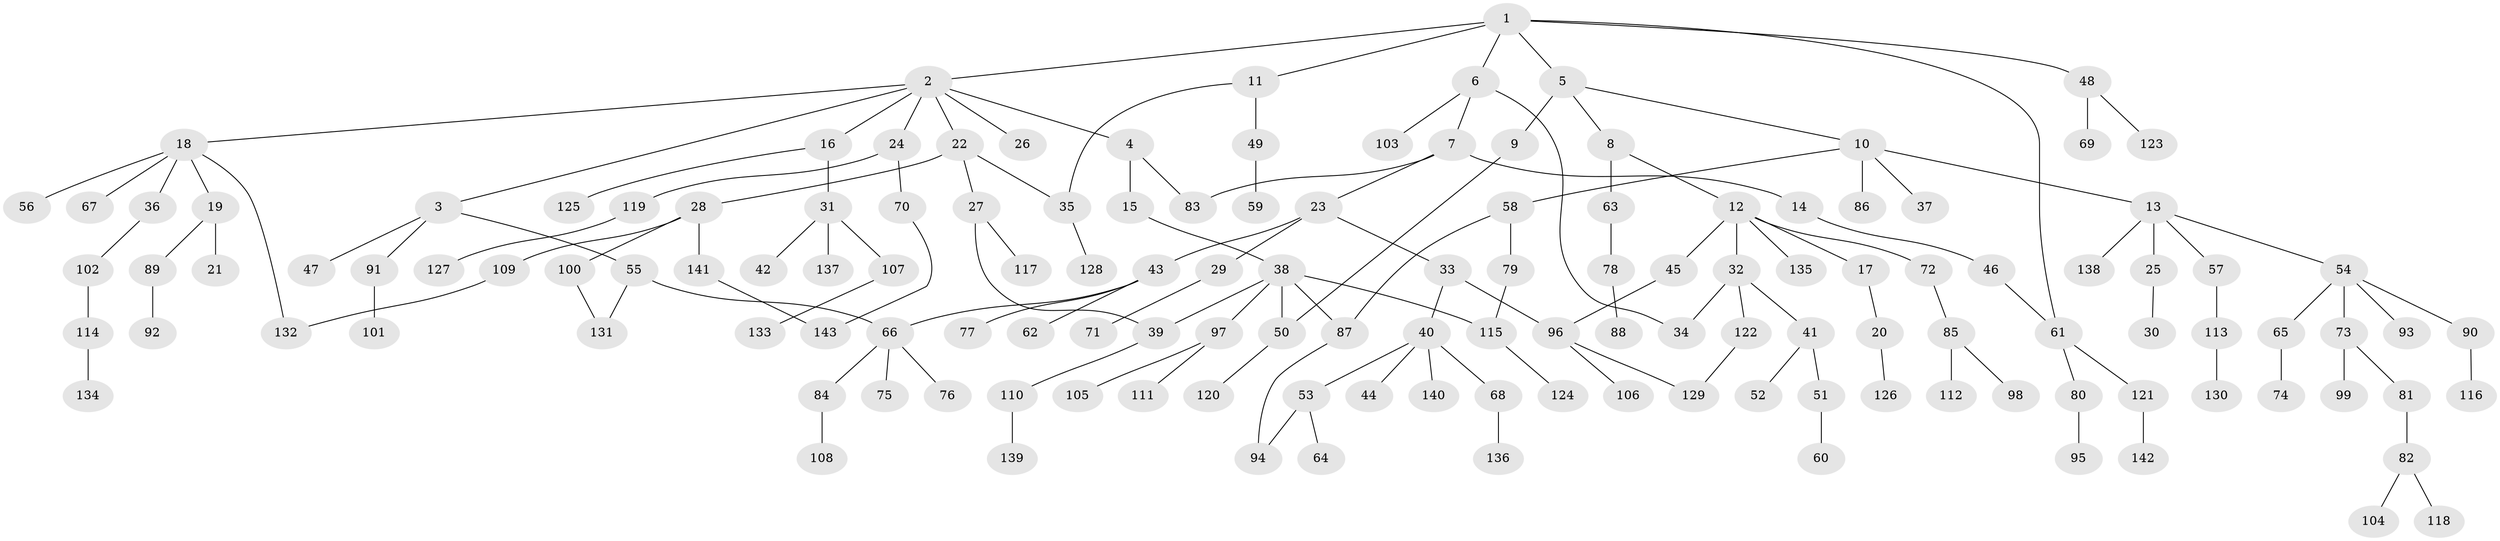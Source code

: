 // Generated by graph-tools (version 1.1) at 2025/10/02/27/25 16:10:51]
// undirected, 143 vertices, 157 edges
graph export_dot {
graph [start="1"]
  node [color=gray90,style=filled];
  1;
  2;
  3;
  4;
  5;
  6;
  7;
  8;
  9;
  10;
  11;
  12;
  13;
  14;
  15;
  16;
  17;
  18;
  19;
  20;
  21;
  22;
  23;
  24;
  25;
  26;
  27;
  28;
  29;
  30;
  31;
  32;
  33;
  34;
  35;
  36;
  37;
  38;
  39;
  40;
  41;
  42;
  43;
  44;
  45;
  46;
  47;
  48;
  49;
  50;
  51;
  52;
  53;
  54;
  55;
  56;
  57;
  58;
  59;
  60;
  61;
  62;
  63;
  64;
  65;
  66;
  67;
  68;
  69;
  70;
  71;
  72;
  73;
  74;
  75;
  76;
  77;
  78;
  79;
  80;
  81;
  82;
  83;
  84;
  85;
  86;
  87;
  88;
  89;
  90;
  91;
  92;
  93;
  94;
  95;
  96;
  97;
  98;
  99;
  100;
  101;
  102;
  103;
  104;
  105;
  106;
  107;
  108;
  109;
  110;
  111;
  112;
  113;
  114;
  115;
  116;
  117;
  118;
  119;
  120;
  121;
  122;
  123;
  124;
  125;
  126;
  127;
  128;
  129;
  130;
  131;
  132;
  133;
  134;
  135;
  136;
  137;
  138;
  139;
  140;
  141;
  142;
  143;
  1 -- 2;
  1 -- 5;
  1 -- 6;
  1 -- 11;
  1 -- 48;
  1 -- 61;
  2 -- 3;
  2 -- 4;
  2 -- 16;
  2 -- 18;
  2 -- 22;
  2 -- 24;
  2 -- 26;
  3 -- 47;
  3 -- 55;
  3 -- 91;
  4 -- 15;
  4 -- 83;
  5 -- 8;
  5 -- 9;
  5 -- 10;
  6 -- 7;
  6 -- 103;
  6 -- 34;
  7 -- 14;
  7 -- 23;
  7 -- 83;
  8 -- 12;
  8 -- 63;
  9 -- 50;
  10 -- 13;
  10 -- 37;
  10 -- 58;
  10 -- 86;
  11 -- 49;
  11 -- 35;
  12 -- 17;
  12 -- 32;
  12 -- 45;
  12 -- 72;
  12 -- 135;
  13 -- 25;
  13 -- 54;
  13 -- 57;
  13 -- 138;
  14 -- 46;
  15 -- 38;
  16 -- 31;
  16 -- 125;
  17 -- 20;
  18 -- 19;
  18 -- 36;
  18 -- 56;
  18 -- 67;
  18 -- 132;
  19 -- 21;
  19 -- 89;
  20 -- 126;
  22 -- 27;
  22 -- 28;
  22 -- 35;
  23 -- 29;
  23 -- 33;
  23 -- 43;
  24 -- 70;
  24 -- 119;
  25 -- 30;
  27 -- 117;
  27 -- 39;
  28 -- 100;
  28 -- 109;
  28 -- 141;
  29 -- 71;
  31 -- 42;
  31 -- 107;
  31 -- 137;
  32 -- 34;
  32 -- 41;
  32 -- 122;
  33 -- 40;
  33 -- 96;
  35 -- 128;
  36 -- 102;
  38 -- 39;
  38 -- 50;
  38 -- 87;
  38 -- 97;
  38 -- 115;
  39 -- 110;
  40 -- 44;
  40 -- 53;
  40 -- 68;
  40 -- 140;
  41 -- 51;
  41 -- 52;
  43 -- 62;
  43 -- 77;
  43 -- 66;
  45 -- 96;
  46 -- 61;
  48 -- 69;
  48 -- 123;
  49 -- 59;
  50 -- 120;
  51 -- 60;
  53 -- 64;
  53 -- 94;
  54 -- 65;
  54 -- 73;
  54 -- 90;
  54 -- 93;
  55 -- 66;
  55 -- 131;
  57 -- 113;
  58 -- 79;
  58 -- 87;
  61 -- 80;
  61 -- 121;
  63 -- 78;
  65 -- 74;
  66 -- 75;
  66 -- 76;
  66 -- 84;
  68 -- 136;
  70 -- 143;
  72 -- 85;
  73 -- 81;
  73 -- 99;
  78 -- 88;
  79 -- 115;
  80 -- 95;
  81 -- 82;
  82 -- 104;
  82 -- 118;
  84 -- 108;
  85 -- 98;
  85 -- 112;
  87 -- 94;
  89 -- 92;
  90 -- 116;
  91 -- 101;
  96 -- 106;
  96 -- 129;
  97 -- 105;
  97 -- 111;
  100 -- 131;
  102 -- 114;
  107 -- 133;
  109 -- 132;
  110 -- 139;
  113 -- 130;
  114 -- 134;
  115 -- 124;
  119 -- 127;
  121 -- 142;
  122 -- 129;
  141 -- 143;
}
